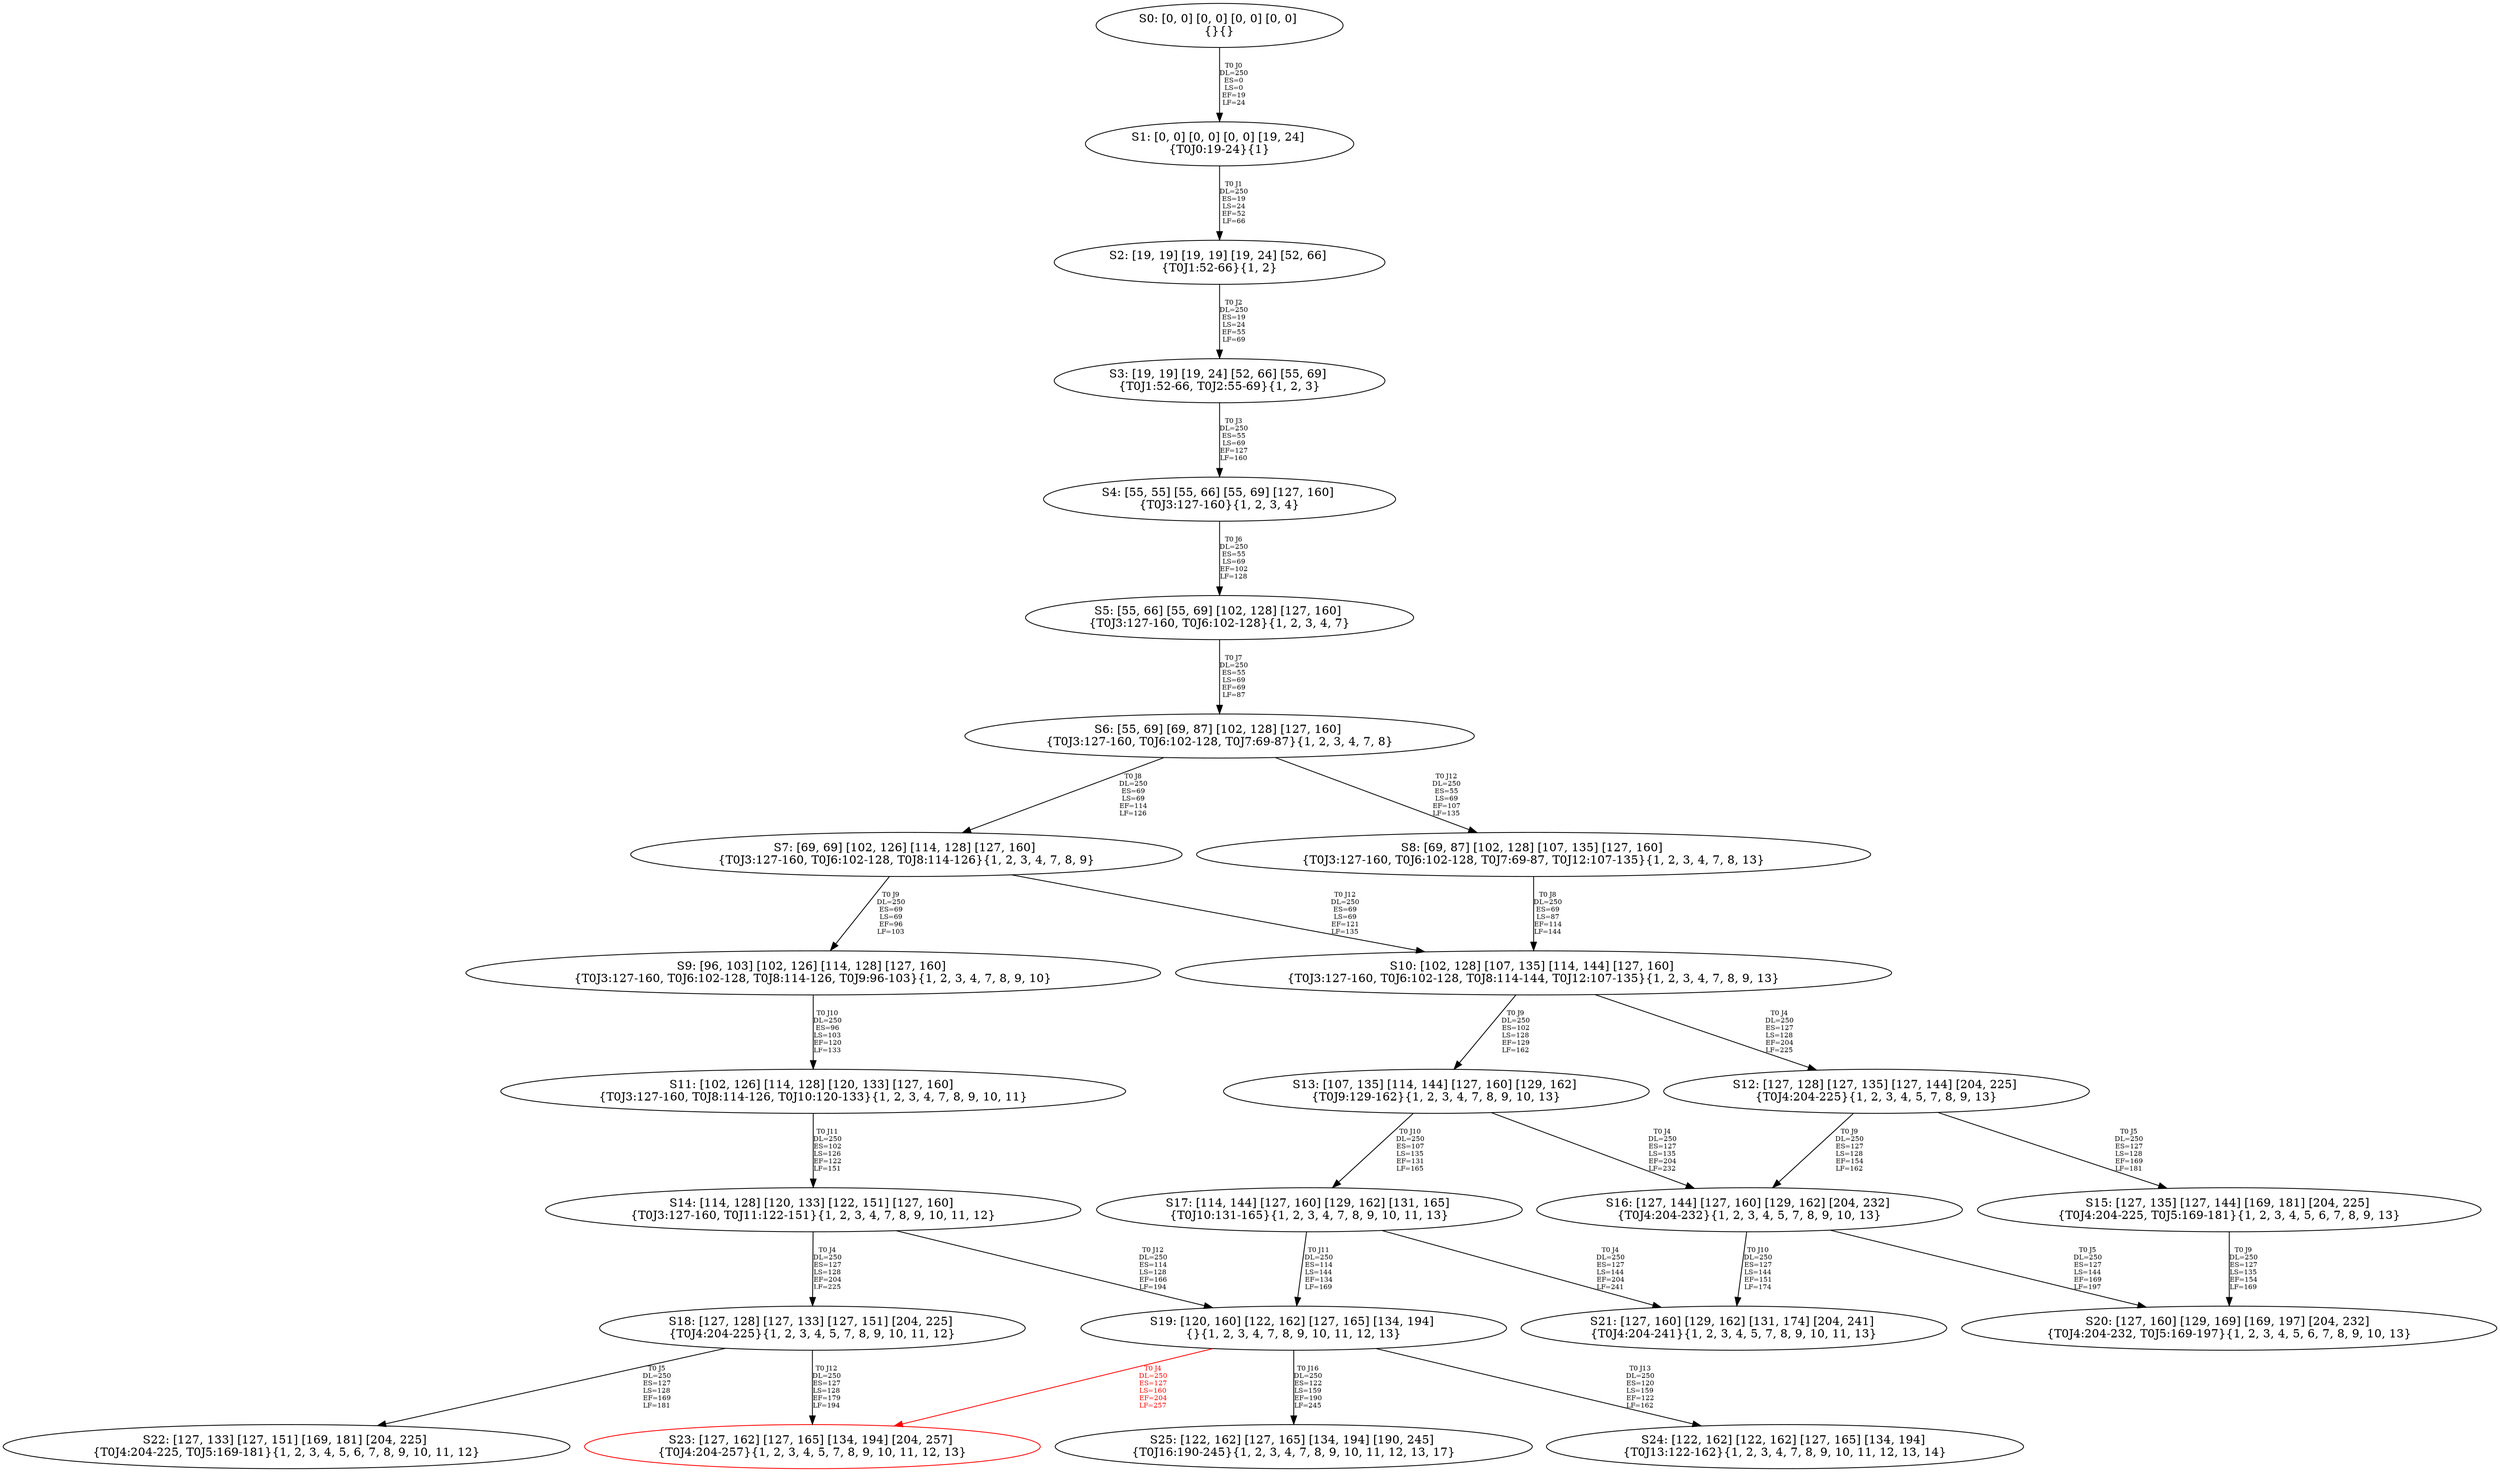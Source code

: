 digraph {
	S0[label="S0: [0, 0] [0, 0] [0, 0] [0, 0] \n{}{}"];
	S1[label="S1: [0, 0] [0, 0] [0, 0] [19, 24] \n{T0J0:19-24}{1}"];
	S2[label="S2: [19, 19] [19, 19] [19, 24] [52, 66] \n{T0J1:52-66}{1, 2}"];
	S3[label="S3: [19, 19] [19, 24] [52, 66] [55, 69] \n{T0J1:52-66, T0J2:55-69}{1, 2, 3}"];
	S4[label="S4: [55, 55] [55, 66] [55, 69] [127, 160] \n{T0J3:127-160}{1, 2, 3, 4}"];
	S5[label="S5: [55, 66] [55, 69] [102, 128] [127, 160] \n{T0J3:127-160, T0J6:102-128}{1, 2, 3, 4, 7}"];
	S6[label="S6: [55, 69] [69, 87] [102, 128] [127, 160] \n{T0J3:127-160, T0J6:102-128, T0J7:69-87}{1, 2, 3, 4, 7, 8}"];
	S7[label="S7: [69, 69] [102, 126] [114, 128] [127, 160] \n{T0J3:127-160, T0J6:102-128, T0J8:114-126}{1, 2, 3, 4, 7, 8, 9}"];
	S8[label="S8: [69, 87] [102, 128] [107, 135] [127, 160] \n{T0J3:127-160, T0J6:102-128, T0J7:69-87, T0J12:107-135}{1, 2, 3, 4, 7, 8, 13}"];
	S9[label="S9: [96, 103] [102, 126] [114, 128] [127, 160] \n{T0J3:127-160, T0J6:102-128, T0J8:114-126, T0J9:96-103}{1, 2, 3, 4, 7, 8, 9, 10}"];
	S10[label="S10: [102, 128] [107, 135] [114, 144] [127, 160] \n{T0J3:127-160, T0J6:102-128, T0J8:114-144, T0J12:107-135}{1, 2, 3, 4, 7, 8, 9, 13}"];
	S11[label="S11: [102, 126] [114, 128] [120, 133] [127, 160] \n{T0J3:127-160, T0J8:114-126, T0J10:120-133}{1, 2, 3, 4, 7, 8, 9, 10, 11}"];
	S12[label="S12: [127, 128] [127, 135] [127, 144] [204, 225] \n{T0J4:204-225}{1, 2, 3, 4, 5, 7, 8, 9, 13}"];
	S13[label="S13: [107, 135] [114, 144] [127, 160] [129, 162] \n{T0J9:129-162}{1, 2, 3, 4, 7, 8, 9, 10, 13}"];
	S14[label="S14: [114, 128] [120, 133] [122, 151] [127, 160] \n{T0J3:127-160, T0J11:122-151}{1, 2, 3, 4, 7, 8, 9, 10, 11, 12}"];
	S15[label="S15: [127, 135] [127, 144] [169, 181] [204, 225] \n{T0J4:204-225, T0J5:169-181}{1, 2, 3, 4, 5, 6, 7, 8, 9, 13}"];
	S16[label="S16: [127, 144] [127, 160] [129, 162] [204, 232] \n{T0J4:204-232}{1, 2, 3, 4, 5, 7, 8, 9, 10, 13}"];
	S17[label="S17: [114, 144] [127, 160] [129, 162] [131, 165] \n{T0J10:131-165}{1, 2, 3, 4, 7, 8, 9, 10, 11, 13}"];
	S18[label="S18: [127, 128] [127, 133] [127, 151] [204, 225] \n{T0J4:204-225}{1, 2, 3, 4, 5, 7, 8, 9, 10, 11, 12}"];
	S19[label="S19: [120, 160] [122, 162] [127, 165] [134, 194] \n{}{1, 2, 3, 4, 7, 8, 9, 10, 11, 12, 13}"];
	S20[label="S20: [127, 160] [129, 169] [169, 197] [204, 232] \n{T0J4:204-232, T0J5:169-197}{1, 2, 3, 4, 5, 6, 7, 8, 9, 10, 13}"];
	S21[label="S21: [127, 160] [129, 162] [131, 174] [204, 241] \n{T0J4:204-241}{1, 2, 3, 4, 5, 7, 8, 9, 10, 11, 13}"];
	S22[label="S22: [127, 133] [127, 151] [169, 181] [204, 225] \n{T0J4:204-225, T0J5:169-181}{1, 2, 3, 4, 5, 6, 7, 8, 9, 10, 11, 12}"];
	S23[label="S23: [127, 162] [127, 165] [134, 194] [204, 257] \n{T0J4:204-257}{1, 2, 3, 4, 5, 7, 8, 9, 10, 11, 12, 13}"];
	S24[label="S24: [122, 162] [122, 162] [127, 165] [134, 194] \n{T0J13:122-162}{1, 2, 3, 4, 7, 8, 9, 10, 11, 12, 13, 14}"];
	S25[label="S25: [122, 162] [127, 165] [134, 194] [190, 245] \n{T0J16:190-245}{1, 2, 3, 4, 7, 8, 9, 10, 11, 12, 13, 17}"];
	S0 -> S1[label="T0 J0\nDL=250\nES=0\nLS=0\nEF=19\nLF=24",fontsize=8];
	S1 -> S2[label="T0 J1\nDL=250\nES=19\nLS=24\nEF=52\nLF=66",fontsize=8];
	S2 -> S3[label="T0 J2\nDL=250\nES=19\nLS=24\nEF=55\nLF=69",fontsize=8];
	S3 -> S4[label="T0 J3\nDL=250\nES=55\nLS=69\nEF=127\nLF=160",fontsize=8];
	S4 -> S5[label="T0 J6\nDL=250\nES=55\nLS=69\nEF=102\nLF=128",fontsize=8];
	S5 -> S6[label="T0 J7\nDL=250\nES=55\nLS=69\nEF=69\nLF=87",fontsize=8];
	S6 -> S7[label="T0 J8\nDL=250\nES=69\nLS=69\nEF=114\nLF=126",fontsize=8];
	S6 -> S8[label="T0 J12\nDL=250\nES=55\nLS=69\nEF=107\nLF=135",fontsize=8];
	S7 -> S9[label="T0 J9\nDL=250\nES=69\nLS=69\nEF=96\nLF=103",fontsize=8];
	S7 -> S10[label="T0 J12\nDL=250\nES=69\nLS=69\nEF=121\nLF=135",fontsize=8];
	S8 -> S10[label="T0 J8\nDL=250\nES=69\nLS=87\nEF=114\nLF=144",fontsize=8];
	S9 -> S11[label="T0 J10\nDL=250\nES=96\nLS=103\nEF=120\nLF=133",fontsize=8];
	S10 -> S12[label="T0 J4\nDL=250\nES=127\nLS=128\nEF=204\nLF=225",fontsize=8];
	S10 -> S13[label="T0 J9\nDL=250\nES=102\nLS=128\nEF=129\nLF=162",fontsize=8];
	S11 -> S14[label="T0 J11\nDL=250\nES=102\nLS=126\nEF=122\nLF=151",fontsize=8];
	S12 -> S15[label="T0 J5\nDL=250\nES=127\nLS=128\nEF=169\nLF=181",fontsize=8];
	S12 -> S16[label="T0 J9\nDL=250\nES=127\nLS=128\nEF=154\nLF=162",fontsize=8];
	S13 -> S16[label="T0 J4\nDL=250\nES=127\nLS=135\nEF=204\nLF=232",fontsize=8];
	S13 -> S17[label="T0 J10\nDL=250\nES=107\nLS=135\nEF=131\nLF=165",fontsize=8];
	S14 -> S18[label="T0 J4\nDL=250\nES=127\nLS=128\nEF=204\nLF=225",fontsize=8];
	S14 -> S19[label="T0 J12\nDL=250\nES=114\nLS=128\nEF=166\nLF=194",fontsize=8];
	S15 -> S20[label="T0 J9\nDL=250\nES=127\nLS=135\nEF=154\nLF=169",fontsize=8];
	S16 -> S20[label="T0 J5\nDL=250\nES=127\nLS=144\nEF=169\nLF=197",fontsize=8];
	S16 -> S21[label="T0 J10\nDL=250\nES=127\nLS=144\nEF=151\nLF=174",fontsize=8];
	S17 -> S21[label="T0 J4\nDL=250\nES=127\nLS=144\nEF=204\nLF=241",fontsize=8];
	S17 -> S19[label="T0 J11\nDL=250\nES=114\nLS=144\nEF=134\nLF=169",fontsize=8];
	S18 -> S22[label="T0 J5\nDL=250\nES=127\nLS=128\nEF=169\nLF=181",fontsize=8];
	S18 -> S23[label="T0 J12\nDL=250\nES=127\nLS=128\nEF=179\nLF=194",fontsize=8];
	S19 -> S23[label="T0 J4\nDL=250\nES=127\nLS=160\nEF=204\nLF=257",color=Red,fontcolor=Red,fontsize=8];
S23[color=Red];
	S19 -> S24[label="T0 J13\nDL=250\nES=120\nLS=159\nEF=122\nLF=162",fontsize=8];
	S19 -> S25[label="T0 J16\nDL=250\nES=122\nLS=159\nEF=190\nLF=245",fontsize=8];
}
